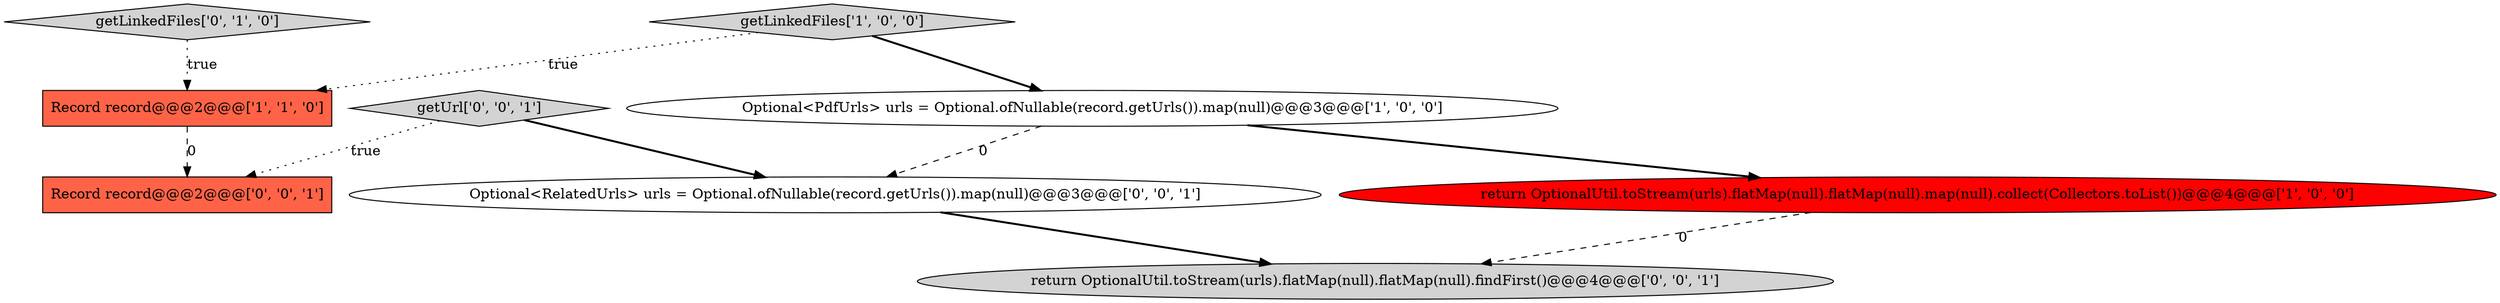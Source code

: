 digraph {
3 [style = filled, label = "Record record@@@2@@@['1', '1', '0']", fillcolor = tomato, shape = box image = "AAA0AAABBB1BBB"];
5 [style = filled, label = "getUrl['0', '0', '1']", fillcolor = lightgray, shape = diamond image = "AAA0AAABBB3BBB"];
4 [style = filled, label = "getLinkedFiles['0', '1', '0']", fillcolor = lightgray, shape = diamond image = "AAA0AAABBB2BBB"];
0 [style = filled, label = "Optional<PdfUrls> urls = Optional.ofNullable(record.getUrls()).map(null)@@@3@@@['1', '0', '0']", fillcolor = white, shape = ellipse image = "AAA0AAABBB1BBB"];
2 [style = filled, label = "getLinkedFiles['1', '0', '0']", fillcolor = lightgray, shape = diamond image = "AAA0AAABBB1BBB"];
8 [style = filled, label = "return OptionalUtil.toStream(urls).flatMap(null).flatMap(null).findFirst()@@@4@@@['0', '0', '1']", fillcolor = lightgray, shape = ellipse image = "AAA0AAABBB3BBB"];
6 [style = filled, label = "Optional<RelatedUrls> urls = Optional.ofNullable(record.getUrls()).map(null)@@@3@@@['0', '0', '1']", fillcolor = white, shape = ellipse image = "AAA0AAABBB3BBB"];
1 [style = filled, label = "return OptionalUtil.toStream(urls).flatMap(null).flatMap(null).map(null).collect(Collectors.toList())@@@4@@@['1', '0', '0']", fillcolor = red, shape = ellipse image = "AAA1AAABBB1BBB"];
7 [style = filled, label = "Record record@@@2@@@['0', '0', '1']", fillcolor = tomato, shape = box image = "AAA0AAABBB3BBB"];
2->3 [style = dotted, label="true"];
1->8 [style = dashed, label="0"];
2->0 [style = bold, label=""];
4->3 [style = dotted, label="true"];
5->6 [style = bold, label=""];
5->7 [style = dotted, label="true"];
3->7 [style = dashed, label="0"];
0->1 [style = bold, label=""];
6->8 [style = bold, label=""];
0->6 [style = dashed, label="0"];
}
